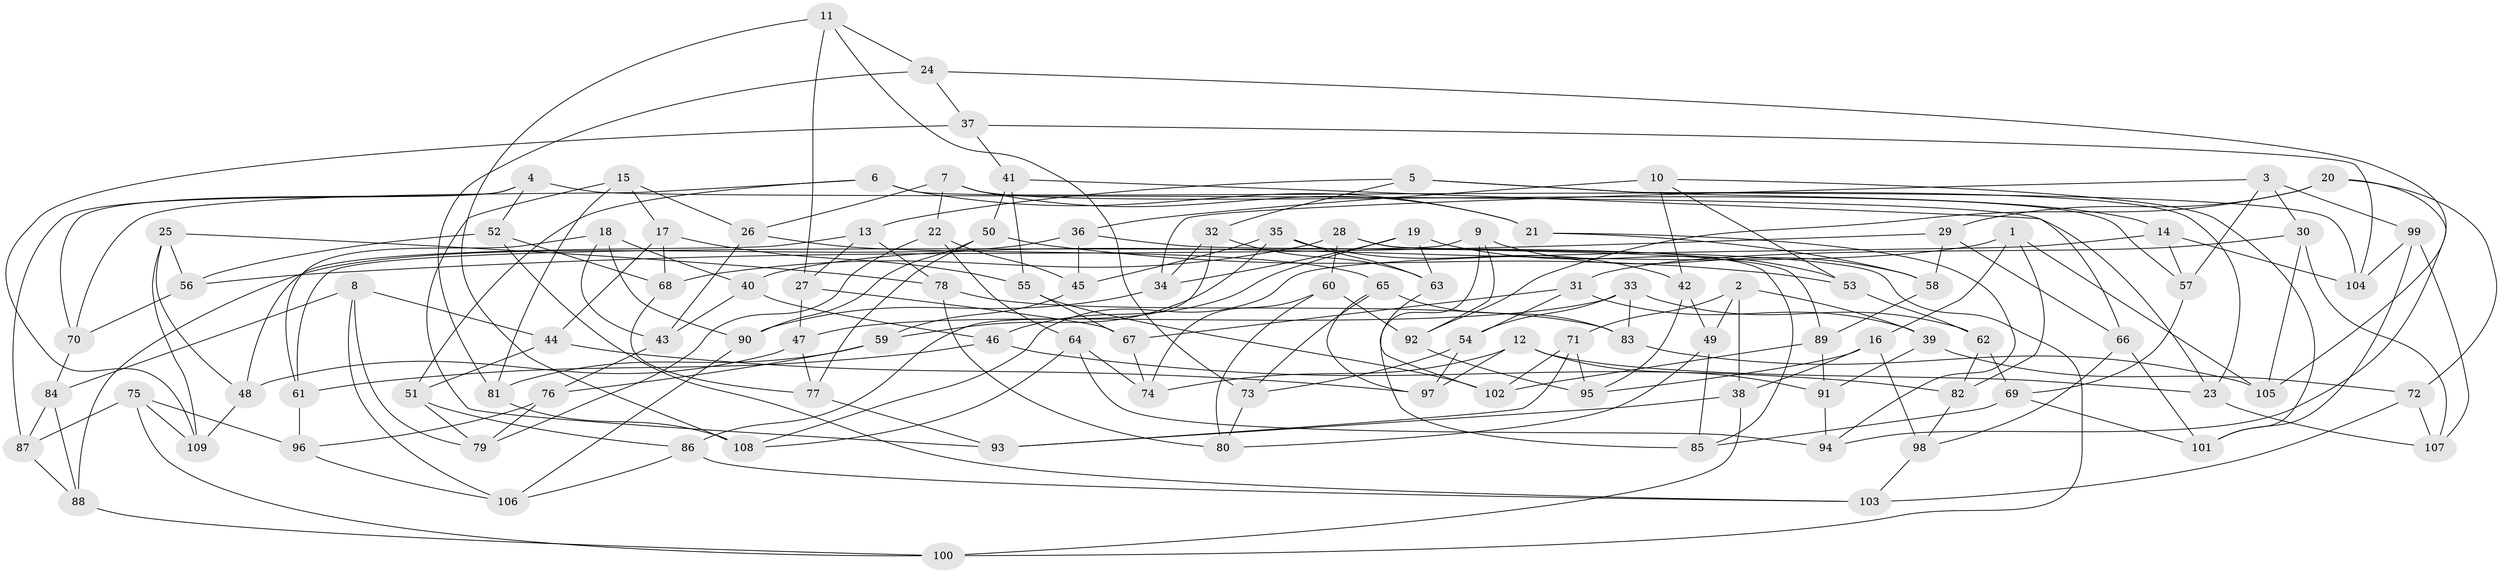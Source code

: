 // Generated by graph-tools (version 1.1) at 2025/16/03/09/25 04:16:40]
// undirected, 109 vertices, 218 edges
graph export_dot {
graph [start="1"]
  node [color=gray90,style=filled];
  1;
  2;
  3;
  4;
  5;
  6;
  7;
  8;
  9;
  10;
  11;
  12;
  13;
  14;
  15;
  16;
  17;
  18;
  19;
  20;
  21;
  22;
  23;
  24;
  25;
  26;
  27;
  28;
  29;
  30;
  31;
  32;
  33;
  34;
  35;
  36;
  37;
  38;
  39;
  40;
  41;
  42;
  43;
  44;
  45;
  46;
  47;
  48;
  49;
  50;
  51;
  52;
  53;
  54;
  55;
  56;
  57;
  58;
  59;
  60;
  61;
  62;
  63;
  64;
  65;
  66;
  67;
  68;
  69;
  70;
  71;
  72;
  73;
  74;
  75;
  76;
  77;
  78;
  79;
  80;
  81;
  82;
  83;
  84;
  85;
  86;
  87;
  88;
  89;
  90;
  91;
  92;
  93;
  94;
  95;
  96;
  97;
  98;
  99;
  100;
  101;
  102;
  103;
  104;
  105;
  106;
  107;
  108;
  109;
  1 -- 40;
  1 -- 16;
  1 -- 82;
  1 -- 105;
  2 -- 71;
  2 -- 49;
  2 -- 39;
  2 -- 38;
  3 -- 57;
  3 -- 30;
  3 -- 99;
  3 -- 34;
  4 -- 52;
  4 -- 87;
  4 -- 23;
  4 -- 70;
  5 -- 23;
  5 -- 14;
  5 -- 32;
  5 -- 13;
  6 -- 104;
  6 -- 21;
  6 -- 70;
  6 -- 51;
  7 -- 21;
  7 -- 57;
  7 -- 22;
  7 -- 26;
  8 -- 106;
  8 -- 84;
  8 -- 44;
  8 -- 79;
  9 -- 58;
  9 -- 85;
  9 -- 61;
  9 -- 92;
  10 -- 42;
  10 -- 36;
  10 -- 101;
  10 -- 53;
  11 -- 24;
  11 -- 73;
  11 -- 27;
  11 -- 108;
  12 -- 74;
  12 -- 97;
  12 -- 23;
  12 -- 91;
  13 -- 78;
  13 -- 27;
  13 -- 48;
  14 -- 57;
  14 -- 108;
  14 -- 104;
  15 -- 81;
  15 -- 17;
  15 -- 26;
  15 -- 93;
  16 -- 38;
  16 -- 98;
  16 -- 95;
  17 -- 55;
  17 -- 44;
  17 -- 68;
  18 -- 43;
  18 -- 61;
  18 -- 40;
  18 -- 90;
  19 -- 63;
  19 -- 46;
  19 -- 53;
  19 -- 34;
  20 -- 92;
  20 -- 29;
  20 -- 72;
  20 -- 94;
  21 -- 94;
  21 -- 58;
  22 -- 64;
  22 -- 79;
  22 -- 45;
  23 -- 107;
  24 -- 81;
  24 -- 105;
  24 -- 37;
  25 -- 109;
  25 -- 56;
  25 -- 48;
  25 -- 78;
  26 -- 43;
  26 -- 65;
  27 -- 47;
  27 -- 67;
  28 -- 85;
  28 -- 68;
  28 -- 89;
  28 -- 60;
  29 -- 58;
  29 -- 66;
  29 -- 56;
  30 -- 107;
  30 -- 105;
  30 -- 31;
  31 -- 54;
  31 -- 39;
  31 -- 67;
  32 -- 86;
  32 -- 34;
  32 -- 63;
  33 -- 62;
  33 -- 83;
  33 -- 47;
  33 -- 54;
  34 -- 90;
  35 -- 59;
  35 -- 45;
  35 -- 63;
  35 -- 42;
  36 -- 100;
  36 -- 45;
  36 -- 88;
  37 -- 104;
  37 -- 41;
  37 -- 109;
  38 -- 93;
  38 -- 100;
  39 -- 91;
  39 -- 72;
  40 -- 43;
  40 -- 46;
  41 -- 55;
  41 -- 50;
  41 -- 66;
  42 -- 49;
  42 -- 95;
  43 -- 76;
  44 -- 97;
  44 -- 51;
  45 -- 59;
  46 -- 82;
  46 -- 61;
  47 -- 48;
  47 -- 77;
  48 -- 109;
  49 -- 80;
  49 -- 85;
  50 -- 77;
  50 -- 90;
  50 -- 53;
  51 -- 86;
  51 -- 79;
  52 -- 68;
  52 -- 103;
  52 -- 56;
  53 -- 62;
  54 -- 97;
  54 -- 73;
  55 -- 102;
  55 -- 67;
  56 -- 70;
  57 -- 69;
  58 -- 89;
  59 -- 81;
  59 -- 76;
  60 -- 80;
  60 -- 74;
  60 -- 92;
  61 -- 96;
  62 -- 82;
  62 -- 69;
  63 -- 102;
  64 -- 108;
  64 -- 74;
  64 -- 94;
  65 -- 73;
  65 -- 97;
  65 -- 83;
  66 -- 101;
  66 -- 98;
  67 -- 74;
  68 -- 77;
  69 -- 85;
  69 -- 101;
  70 -- 84;
  71 -- 95;
  71 -- 93;
  71 -- 102;
  72 -- 107;
  72 -- 103;
  73 -- 80;
  75 -- 96;
  75 -- 87;
  75 -- 100;
  75 -- 109;
  76 -- 79;
  76 -- 96;
  77 -- 93;
  78 -- 80;
  78 -- 83;
  81 -- 108;
  82 -- 98;
  83 -- 105;
  84 -- 87;
  84 -- 88;
  86 -- 106;
  86 -- 103;
  87 -- 88;
  88 -- 100;
  89 -- 102;
  89 -- 91;
  90 -- 106;
  91 -- 94;
  92 -- 95;
  96 -- 106;
  98 -- 103;
  99 -- 104;
  99 -- 107;
  99 -- 101;
}
